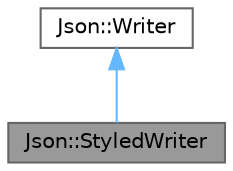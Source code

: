 digraph "Json::StyledWriter"
{
 // LATEX_PDF_SIZE
  bgcolor="transparent";
  edge [fontname=Helvetica,fontsize=10,labelfontname=Helvetica,labelfontsize=10];
  node [fontname=Helvetica,fontsize=10,shape=box,height=0.2,width=0.4];
  Node1 [label="Json::StyledWriter",height=0.2,width=0.4,color="gray40", fillcolor="grey60", style="filled", fontcolor="black",tooltip="Writes a Value in JSON format in a human friendly way."];
  Node2 -> Node1 [dir="back",color="steelblue1",style="solid"];
  Node2 [label="Json::Writer",height=0.2,width=0.4,color="gray40", fillcolor="white", style="filled",URL="$class_json_1_1_writer.html",tooltip="Abstract class for writers."];
}
